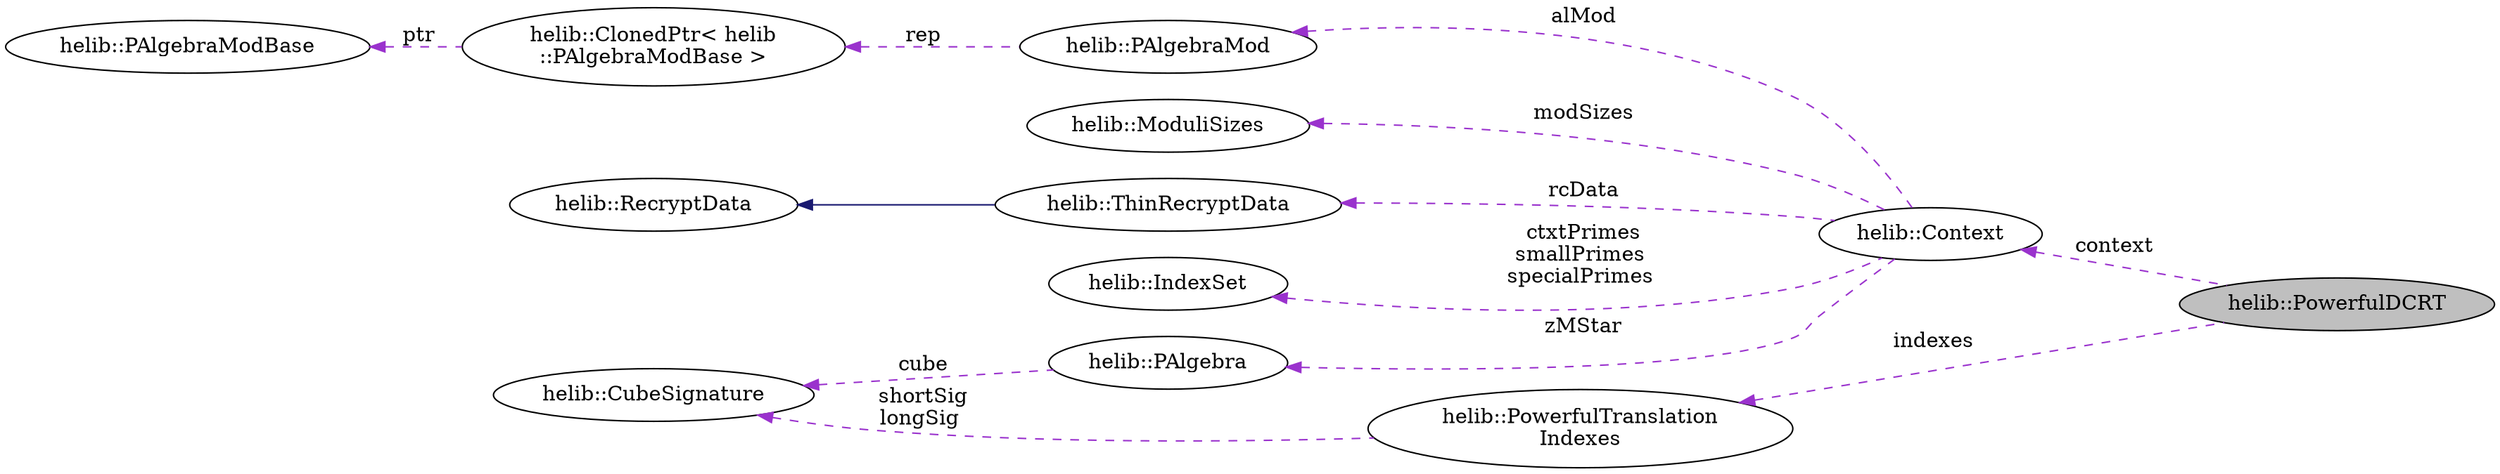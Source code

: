 digraph "helib::PowerfulDCRT"
{
  rankdir="LR";
  N1 [label="helib::PowerfulDCRT",color="black", fillcolor="grey75", style="filled", fontcolor="black"];
  N2 -> N1 [dir="back",color="darkorchid3",style="dashed",label=" context" ];
  N2 [label="helib::Context",color="black", fillcolor="white", style="filled",tooltip="Maintaining the HE scheme parameters. "];
  N3 -> N2 [dir="back",color="darkorchid3",style="dashed",label=" modSizes" ];
  N3 [label="helib::ModuliSizes",color="black", fillcolor="white", style="filled",tooltip="A helper class to map required modulo-sizes to primeSets. "];
  N4 -> N2 [dir="back",color="darkorchid3",style="dashed",label=" rcData" ];
  N4 [label="helib::ThinRecryptData",color="black", fillcolor="white", style="filled",tooltip="Same as above, but for \"thin\" bootstrapping, where the slots are assumed to contain constants..."];
  N5 -> N4 [dir="back",color="midnightblue",style="solid"];
  N5 [label="helib::RecryptData",color="black", fillcolor="white", style="filled",tooltip="A structure to hold recryption-related data inside the Context. "];
  N6 -> N2 [dir="back",color="darkorchid3",style="dashed",label=" ctxtPrimes\nsmallPrimes\nspecialPrimes" ];
  N6 [label="helib::IndexSet",color="black", fillcolor="white", style="filled",tooltip="A dynamic set of non-negative integers. "];
  N7 -> N2 [dir="back",color="darkorchid3",style="dashed",label=" zMStar" ];
  N7 [label="helib::PAlgebra",color="black", fillcolor="white", style="filled",tooltip="The structure of (Z/mZ)* /(p) "];
  N8 -> N7 [dir="back",color="darkorchid3",style="dashed",label=" cube" ];
  N8 [label="helib::CubeSignature",color="black", fillcolor="white", style="filled",tooltip="Holds a vector of dimensions for a hypercube and some additional data. "];
  N9 -> N2 [dir="back",color="darkorchid3",style="dashed",label=" alMod" ];
  N9 [label="helib::PAlgebraMod",color="black", fillcolor="white", style="filled",tooltip="The structure of Z[X]/(Phi_m(X), p) "];
  N10 -> N9 [dir="back",color="darkorchid3",style="dashed",label=" rep" ];
  N10 [label="helib::ClonedPtr\< helib\l::PAlgebraModBase \>",color="black", fillcolor="white", style="filled"];
  N11 -> N10 [dir="back",color="darkorchid3",style="dashed",label=" ptr" ];
  N11 [label="helib::PAlgebraModBase",color="black", fillcolor="white", style="filled",tooltip="Virtual base class for PAlgebraMod. "];
  N12 -> N1 [dir="back",color="darkorchid3",style="dashed",label=" indexes" ];
  N12 [label="helib::PowerfulTranslation\lIndexes",color="black", fillcolor="white", style="filled",tooltip="Holds index tables for translation between powerful and zz_pX. "];
  N8 -> N12 [dir="back",color="darkorchid3",style="dashed",label=" shortSig\nlongSig" ];
}
